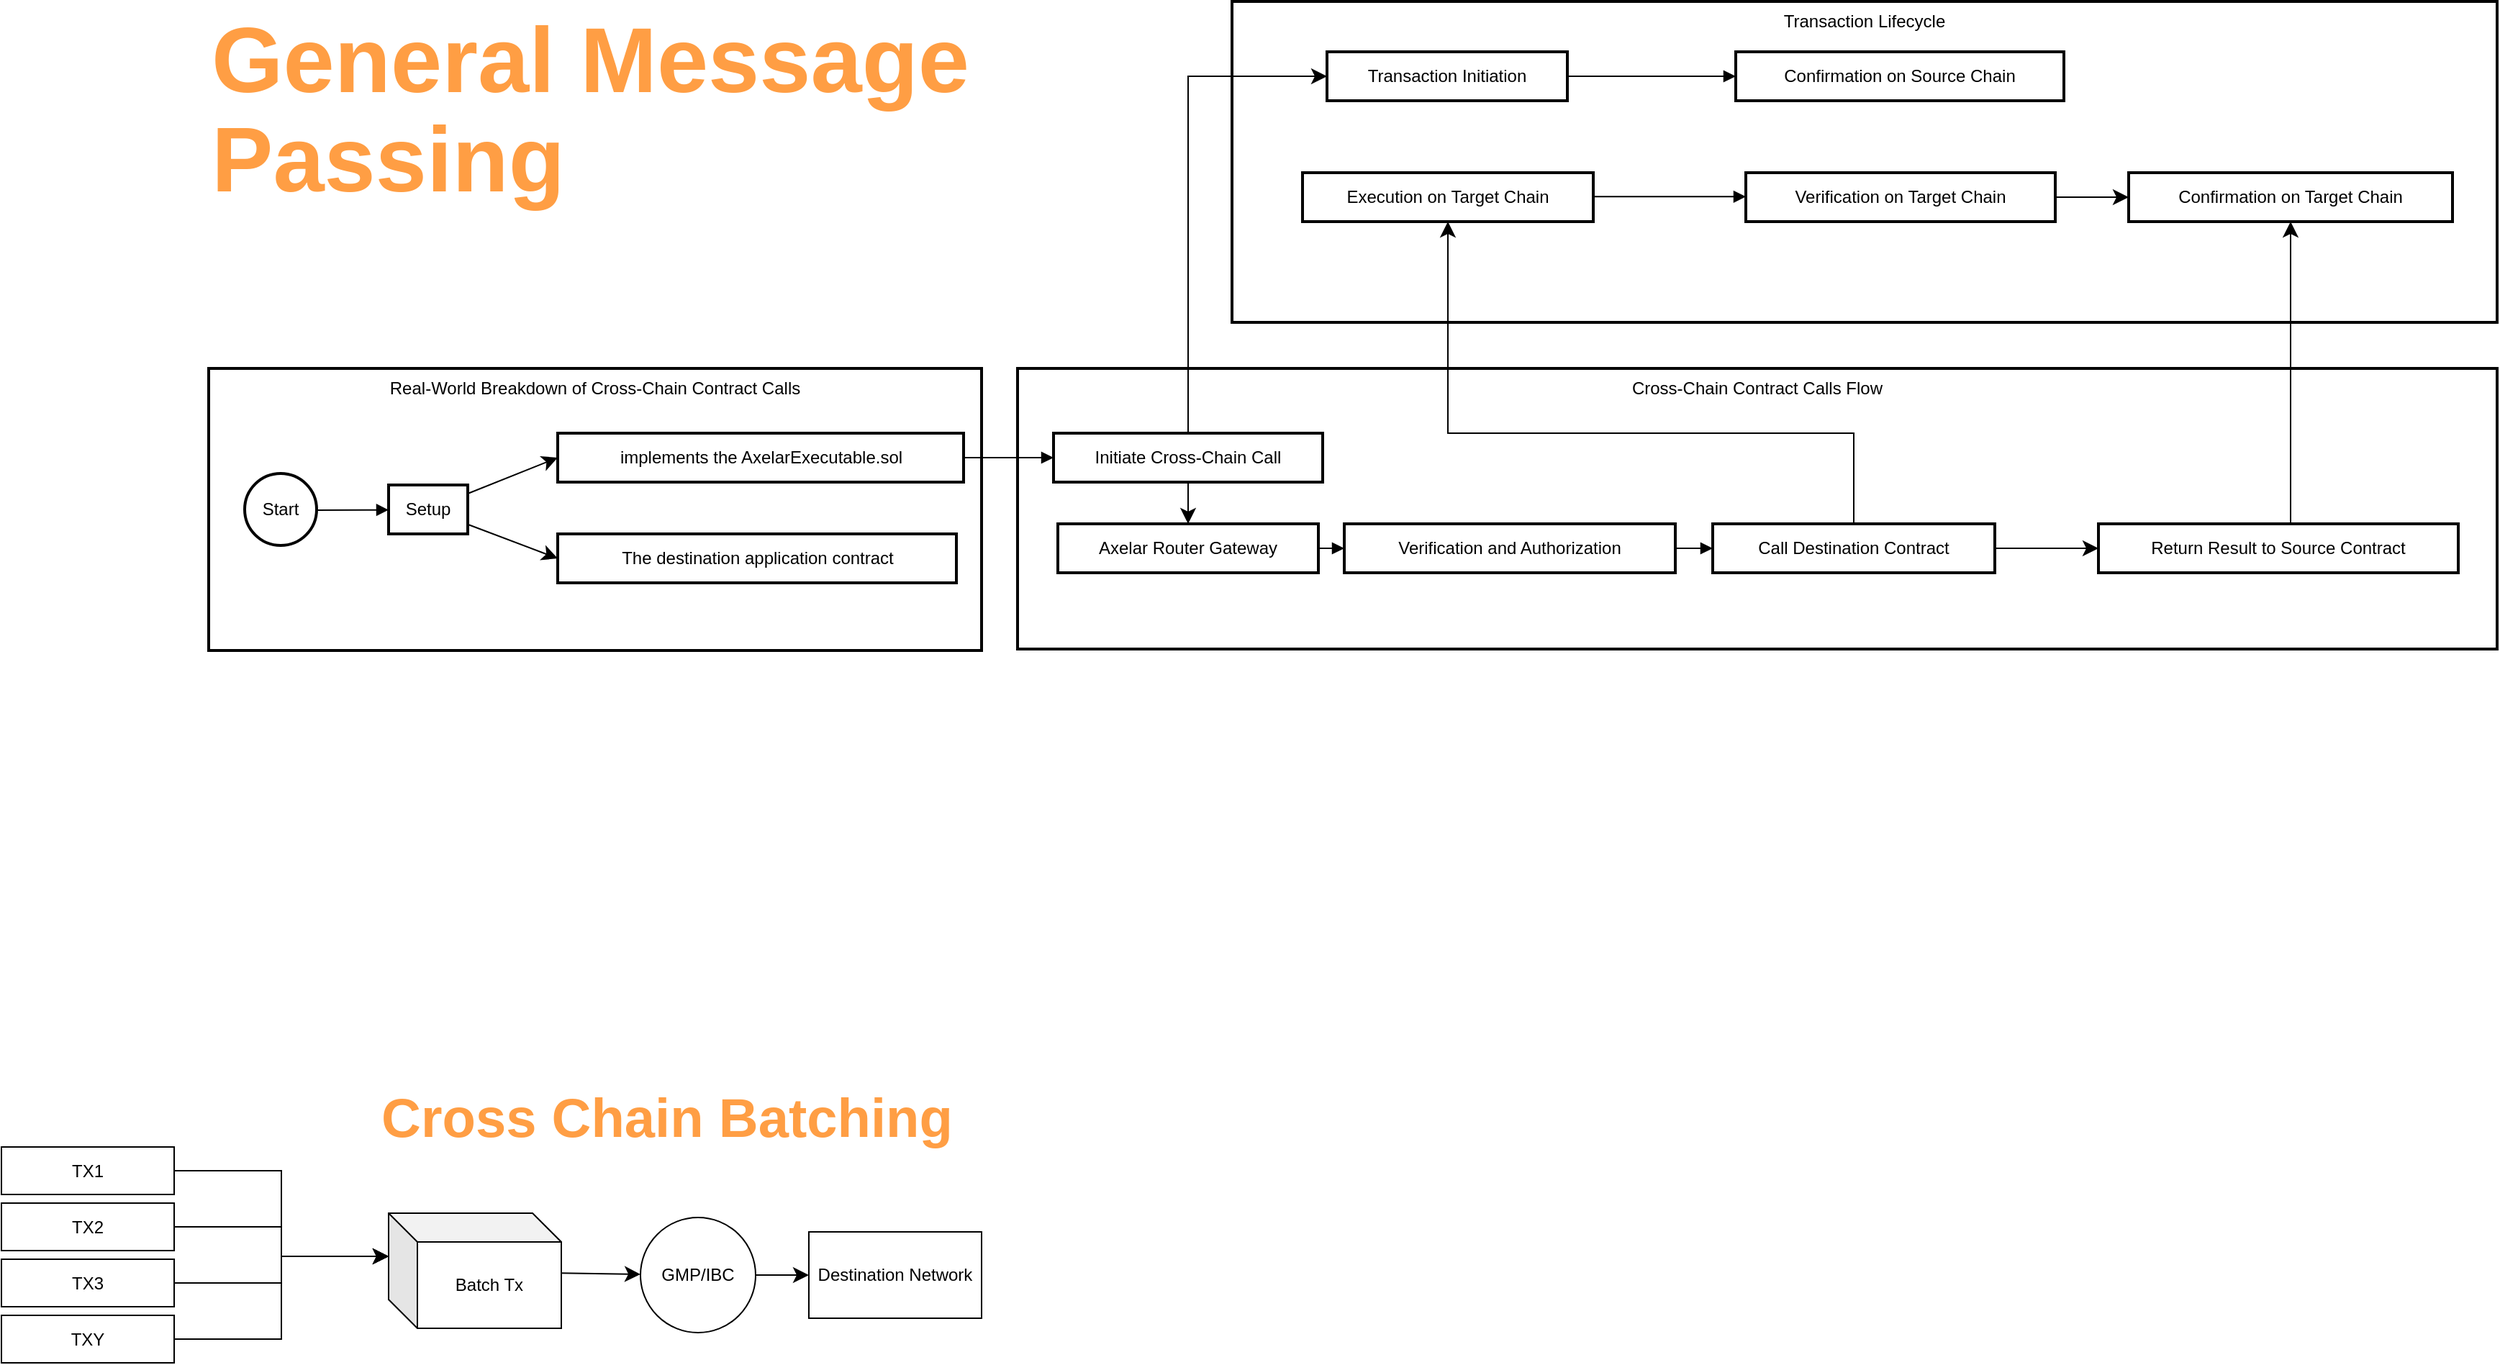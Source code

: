 <mxfile version="24.7.1" type="github">
  <diagram name="Page-1" id="2jC9kg-cMkR4cKeQJrQT">
    <mxGraphModel dx="2164" dy="1351" grid="0" gridSize="10" guides="1" tooltips="1" connect="1" arrows="1" fold="1" page="0" pageScale="1" pageWidth="850" pageHeight="1100" math="0" shadow="0">
      <root>
        <mxCell id="0" />
        <mxCell id="1" parent="0" />
        <mxCell id="2" value="Transaction Lifecycle" style="whiteSpace=wrap;strokeWidth=2;verticalAlign=top;" parent="1" vertex="1">
          <mxGeometry x="736" y="-12" width="879" height="223" as="geometry" />
        </mxCell>
        <mxCell id="3" value="Transaction Initiation" style="whiteSpace=wrap;strokeWidth=2;" parent="1" vertex="1">
          <mxGeometry x="802" y="23" width="167" height="34" as="geometry" />
        </mxCell>
        <mxCell id="4" value="Confirmation on Source Chain" style="whiteSpace=wrap;strokeWidth=2;" parent="1" vertex="1">
          <mxGeometry x="1086" y="23" width="228" height="34" as="geometry" />
        </mxCell>
        <mxCell id="6Pg6gtOBURffCcwBPXXj-37" value="" style="edgeStyle=none;curved=1;rounded=0;orthogonalLoop=1;jettySize=auto;html=1;fontSize=12;startSize=8;endSize=8;" edge="1" parent="1" source="5" target="7">
          <mxGeometry relative="1" as="geometry" />
        </mxCell>
        <mxCell id="5" value="Verification on Target Chain" style="whiteSpace=wrap;strokeWidth=2;" parent="1" vertex="1">
          <mxGeometry x="1093" y="107" width="215" height="34" as="geometry" />
        </mxCell>
        <mxCell id="6" value="Execution on Target Chain" style="whiteSpace=wrap;strokeWidth=2;" parent="1" vertex="1">
          <mxGeometry x="785" y="107" width="202" height="34" as="geometry" />
        </mxCell>
        <mxCell id="7" value="Confirmation on Target Chain" style="whiteSpace=wrap;strokeWidth=2;" parent="1" vertex="1">
          <mxGeometry x="1359" y="107" width="225" height="34" as="geometry" />
        </mxCell>
        <mxCell id="8" value="Cross-Chain Contract Calls Flow" style="whiteSpace=wrap;strokeWidth=2;verticalAlign=top;" parent="1" vertex="1">
          <mxGeometry x="587" y="243" width="1028" height="195" as="geometry" />
        </mxCell>
        <mxCell id="6Pg6gtOBURffCcwBPXXj-32" style="edgeStyle=none;curved=1;rounded=0;orthogonalLoop=1;jettySize=auto;html=1;entryX=0.5;entryY=0;entryDx=0;entryDy=0;fontSize=12;startSize=8;endSize=8;" edge="1" parent="1" source="9" target="10">
          <mxGeometry relative="1" as="geometry" />
        </mxCell>
        <mxCell id="6Pg6gtOBURffCcwBPXXj-38" style="edgeStyle=orthogonalEdgeStyle;rounded=0;orthogonalLoop=1;jettySize=auto;html=1;entryX=0;entryY=0.5;entryDx=0;entryDy=0;fontSize=12;startSize=8;endSize=8;" edge="1" parent="1" source="9" target="3">
          <mxGeometry relative="1" as="geometry">
            <Array as="points">
              <mxPoint x="705" y="40" />
            </Array>
          </mxGeometry>
        </mxCell>
        <mxCell id="9" value="Initiate Cross-Chain Call" style="whiteSpace=wrap;strokeWidth=2;" parent="1" vertex="1">
          <mxGeometry x="612" y="288" width="187" height="34" as="geometry" />
        </mxCell>
        <mxCell id="10" value="Axelar Router Gateway" style="whiteSpace=wrap;strokeWidth=2;" parent="1" vertex="1">
          <mxGeometry x="615" y="351" width="181" height="34" as="geometry" />
        </mxCell>
        <mxCell id="11" value="Verification and Authorization" style="whiteSpace=wrap;strokeWidth=2;" parent="1" vertex="1">
          <mxGeometry x="814" y="351" width="230" height="34" as="geometry" />
        </mxCell>
        <mxCell id="6Pg6gtOBURffCcwBPXXj-35" style="edgeStyle=orthogonalEdgeStyle;rounded=0;orthogonalLoop=1;jettySize=auto;html=1;entryX=0.5;entryY=1;entryDx=0;entryDy=0;fontSize=12;startSize=8;endSize=8;" edge="1" parent="1" source="12" target="6">
          <mxGeometry relative="1" as="geometry">
            <Array as="points">
              <mxPoint x="1168" y="288" />
              <mxPoint x="886" y="288" />
            </Array>
          </mxGeometry>
        </mxCell>
        <mxCell id="6Pg6gtOBURffCcwBPXXj-40" value="" style="edgeStyle=none;curved=1;rounded=0;orthogonalLoop=1;jettySize=auto;html=1;fontSize=12;startSize=8;endSize=8;" edge="1" parent="1" source="12" target="13">
          <mxGeometry relative="1" as="geometry" />
        </mxCell>
        <mxCell id="12" value="Call Destination Contract" style="whiteSpace=wrap;strokeWidth=2;" parent="1" vertex="1">
          <mxGeometry x="1070" y="351" width="196" height="34" as="geometry" />
        </mxCell>
        <mxCell id="6Pg6gtOBURffCcwBPXXj-39" style="edgeStyle=orthogonalEdgeStyle;rounded=0;orthogonalLoop=1;jettySize=auto;html=1;entryX=0.5;entryY=1;entryDx=0;entryDy=0;fontSize=12;startSize=8;endSize=8;" edge="1" parent="1" source="13" target="7">
          <mxGeometry relative="1" as="geometry">
            <Array as="points">
              <mxPoint x="1472" y="249" />
            </Array>
          </mxGeometry>
        </mxCell>
        <mxCell id="13" value="Return Result to Source Contract" style="whiteSpace=wrap;strokeWidth=2;" parent="1" vertex="1">
          <mxGeometry x="1338" y="351" width="250" height="34" as="geometry" />
        </mxCell>
        <mxCell id="14" value="Real-World Breakdown of Cross-Chain Contract Calls" style="whiteSpace=wrap;strokeWidth=2;verticalAlign=top;" parent="1" vertex="1">
          <mxGeometry x="25" y="243" width="537" height="196" as="geometry" />
        </mxCell>
        <mxCell id="15" value="Start" style="ellipse;aspect=fixed;strokeWidth=2;whiteSpace=wrap;" parent="1" vertex="1">
          <mxGeometry x="50" y="316" width="50" height="50" as="geometry" />
        </mxCell>
        <mxCell id="6Pg6gtOBURffCcwBPXXj-42" style="edgeStyle=none;curved=1;rounded=0;orthogonalLoop=1;jettySize=auto;html=1;entryX=0;entryY=0.5;entryDx=0;entryDy=0;fontSize=12;startSize=8;endSize=8;" edge="1" parent="1" source="16" target="18">
          <mxGeometry relative="1" as="geometry" />
        </mxCell>
        <mxCell id="6Pg6gtOBURffCcwBPXXj-43" style="edgeStyle=none;curved=1;rounded=0;orthogonalLoop=1;jettySize=auto;html=1;entryX=0;entryY=0.5;entryDx=0;entryDy=0;fontSize=12;startSize=8;endSize=8;" edge="1" parent="1" source="16" target="17">
          <mxGeometry relative="1" as="geometry" />
        </mxCell>
        <mxCell id="16" value="Setup" style="whiteSpace=wrap;strokeWidth=2;" parent="1" vertex="1">
          <mxGeometry x="150" y="324" width="55" height="34" as="geometry" />
        </mxCell>
        <mxCell id="17" value="The destination application contract" style="whiteSpace=wrap;strokeWidth=2;" parent="1" vertex="1">
          <mxGeometry x="267.5" y="358" width="277" height="34" as="geometry" />
        </mxCell>
        <mxCell id="18" value="implements the AxelarExecutable.sol" style="whiteSpace=wrap;strokeWidth=2;" parent="1" vertex="1">
          <mxGeometry x="267.5" y="288" width="282" height="34" as="geometry" />
        </mxCell>
        <mxCell id="19" value="" style="curved=1;startArrow=none;endArrow=block;exitX=1;exitY=0.51;entryX=0;entryY=0.51;" parent="1" source="15" target="16" edge="1">
          <mxGeometry relative="1" as="geometry">
            <Array as="points" />
          </mxGeometry>
        </mxCell>
        <mxCell id="22" value="" style="curved=1;startArrow=none;endArrow=block;exitX=1;exitY=0.5;entryX=0;entryY=0.5;" parent="1" source="18" target="9" edge="1">
          <mxGeometry relative="1" as="geometry">
            <Array as="points" />
          </mxGeometry>
        </mxCell>
        <mxCell id="24" value="" style="curved=1;startArrow=none;endArrow=block;exitX=1;exitY=0.5;entryX=0;entryY=0.5;" parent="1" source="10" target="11" edge="1">
          <mxGeometry relative="1" as="geometry">
            <Array as="points" />
          </mxGeometry>
        </mxCell>
        <mxCell id="25" value="" style="curved=1;startArrow=none;endArrow=block;exitX=1;exitY=0.5;entryX=0;entryY=0.5;" parent="1" source="11" target="12" edge="1">
          <mxGeometry relative="1" as="geometry">
            <Array as="points" />
          </mxGeometry>
        </mxCell>
        <mxCell id="30" value="" style="curved=1;startArrow=none;endArrow=block;exitX=1;exitY=0.5;entryX=0;entryY=0.5;" parent="1" source="3" target="4" edge="1">
          <mxGeometry relative="1" as="geometry">
            <Array as="points" />
          </mxGeometry>
        </mxCell>
        <mxCell id="31" value="" style="curved=1;startArrow=none;endArrow=block;exitX=1;exitY=0.49;entryX=0;entryY=0.49;" parent="1" source="6" target="5" edge="1">
          <mxGeometry relative="1" as="geometry">
            <Array as="points" />
          </mxGeometry>
        </mxCell>
        <mxCell id="6Pg6gtOBURffCcwBPXXj-44" value="&lt;b style=&quot;font-weight:normal;&quot; id=&quot;docs-internal-guid-959a6f91-7fff-b8e9-4861-ab606f9bcb6d&quot;&gt;&lt;p dir=&quot;ltr&quot; style=&quot;line-height:1.08;margin-top:0pt;margin-bottom:0pt;&quot;&gt;&lt;span style=&quot;font-size:48pt;font-family:Barlow,sans-serif;color:#ff9e44;background-color:transparent;font-weight:700;font-style:normal;font-variant:normal;text-decoration:none;vertical-align:baseline;white-space:pre;white-space:pre-wrap;&quot;&gt;General Message Passing&lt;/span&gt;&lt;/p&gt;&lt;/b&gt;&lt;br class=&quot;Apple-interchange-newline&quot;&gt;" style="text;whiteSpace=wrap;html=1;" vertex="1" parent="1">
          <mxGeometry x="25.003" y="-12.003" width="550" height="244" as="geometry" />
        </mxCell>
        <mxCell id="6Pg6gtOBURffCcwBPXXj-55" style="edgeStyle=orthogonalEdgeStyle;rounded=0;orthogonalLoop=1;jettySize=auto;html=1;fontSize=12;startSize=8;endSize=8;entryX=0;entryY=0;entryDx=0;entryDy=30;entryPerimeter=0;" edge="1" parent="1" source="6Pg6gtOBURffCcwBPXXj-45" target="6Pg6gtOBURffCcwBPXXj-53">
          <mxGeometry relative="1" as="geometry" />
        </mxCell>
        <mxCell id="6Pg6gtOBURffCcwBPXXj-45" value="TX1" style="rounded=0;whiteSpace=wrap;html=1;" vertex="1" parent="1">
          <mxGeometry x="-119" y="784" width="120" height="33" as="geometry" />
        </mxCell>
        <mxCell id="6Pg6gtOBURffCcwBPXXj-61" value="" style="edgeStyle=none;curved=1;rounded=0;orthogonalLoop=1;jettySize=auto;html=1;fontSize=12;startSize=8;endSize=8;" edge="1" parent="1" source="6Pg6gtOBURffCcwBPXXj-47" target="6Pg6gtOBURffCcwBPXXj-60">
          <mxGeometry relative="1" as="geometry" />
        </mxCell>
        <mxCell id="6Pg6gtOBURffCcwBPXXj-47" value="GMP/IBC" style="ellipse;whiteSpace=wrap;html=1;aspect=fixed;" vertex="1" parent="1">
          <mxGeometry x="325" y="833" width="80" height="80" as="geometry" />
        </mxCell>
        <mxCell id="6Pg6gtOBURffCcwBPXXj-49" value="TX2" style="rounded=0;whiteSpace=wrap;html=1;" vertex="1" parent="1">
          <mxGeometry x="-119" y="823" width="120" height="33" as="geometry" />
        </mxCell>
        <mxCell id="6Pg6gtOBURffCcwBPXXj-50" value="TX3" style="rounded=0;whiteSpace=wrap;html=1;" vertex="1" parent="1">
          <mxGeometry x="-119" y="862" width="120" height="33" as="geometry" />
        </mxCell>
        <mxCell id="6Pg6gtOBURffCcwBPXXj-51" value="TXY" style="rounded=0;whiteSpace=wrap;html=1;" vertex="1" parent="1">
          <mxGeometry x="-119" y="901" width="120" height="33" as="geometry" />
        </mxCell>
        <mxCell id="6Pg6gtOBURffCcwBPXXj-59" style="edgeStyle=none;curved=1;rounded=0;orthogonalLoop=1;jettySize=auto;html=1;fontSize=12;startSize=8;endSize=8;" edge="1" parent="1" target="6Pg6gtOBURffCcwBPXXj-47">
          <mxGeometry relative="1" as="geometry">
            <mxPoint x="222" y="870.959" as="sourcePoint" />
          </mxGeometry>
        </mxCell>
        <mxCell id="6Pg6gtOBURffCcwBPXXj-53" value="Batch Tx" style="shape=cube;whiteSpace=wrap;html=1;boundedLbl=1;backgroundOutline=1;darkOpacity=0.05;darkOpacity2=0.1;" vertex="1" parent="1">
          <mxGeometry x="150" y="830" width="120" height="80" as="geometry" />
        </mxCell>
        <mxCell id="6Pg6gtOBURffCcwBPXXj-56" style="edgeStyle=orthogonalEdgeStyle;rounded=0;orthogonalLoop=1;jettySize=auto;html=1;entryX=0;entryY=0;entryDx=0;entryDy=30;entryPerimeter=0;fontSize=12;startSize=8;endSize=8;" edge="1" parent="1" source="6Pg6gtOBURffCcwBPXXj-49" target="6Pg6gtOBURffCcwBPXXj-53">
          <mxGeometry relative="1" as="geometry" />
        </mxCell>
        <mxCell id="6Pg6gtOBURffCcwBPXXj-57" style="edgeStyle=orthogonalEdgeStyle;rounded=0;orthogonalLoop=1;jettySize=auto;html=1;entryX=0;entryY=0;entryDx=0;entryDy=30;entryPerimeter=0;fontSize=12;startSize=8;endSize=8;" edge="1" parent="1" source="6Pg6gtOBURffCcwBPXXj-50" target="6Pg6gtOBURffCcwBPXXj-53">
          <mxGeometry relative="1" as="geometry" />
        </mxCell>
        <mxCell id="6Pg6gtOBURffCcwBPXXj-58" style="edgeStyle=orthogonalEdgeStyle;rounded=0;orthogonalLoop=1;jettySize=auto;html=1;entryX=0;entryY=0;entryDx=0;entryDy=30;entryPerimeter=0;fontSize=12;startSize=8;endSize=8;" edge="1" parent="1" source="6Pg6gtOBURffCcwBPXXj-51" target="6Pg6gtOBURffCcwBPXXj-53">
          <mxGeometry relative="1" as="geometry" />
        </mxCell>
        <mxCell id="6Pg6gtOBURffCcwBPXXj-60" value="Destination Network" style="whiteSpace=wrap;html=1;" vertex="1" parent="1">
          <mxGeometry x="442" y="843" width="120" height="60" as="geometry" />
        </mxCell>
        <mxCell id="6Pg6gtOBURffCcwBPXXj-62" value="&lt;b style=&quot;font-weight: normal;&quot; id=&quot;docs-internal-guid-959a6f91-7fff-b8e9-4861-ab606f9bcb6d&quot;&gt;&lt;p dir=&quot;ltr&quot; style=&quot;line-height: 1.08; margin-top: 0pt; margin-bottom: 0pt;&quot;&gt;&lt;span style=&quot;font-family: Barlow, sans-serif; color: rgb(255, 158, 68); background-color: transparent; font-weight: 700; font-style: normal; font-variant: normal; text-decoration: none; vertical-align: baseline; white-space: pre-wrap;&quot;&gt;&lt;font style=&quot;font-size: 38px;&quot;&gt;Cross Chain Batching&lt;/font&gt;&lt;/span&gt;&lt;/p&gt;&lt;/b&gt;" style="text;whiteSpace=wrap;html=1;" vertex="1" parent="1">
          <mxGeometry x="143" y="737" width="404" height="58" as="geometry" />
        </mxCell>
      </root>
    </mxGraphModel>
  </diagram>
</mxfile>
